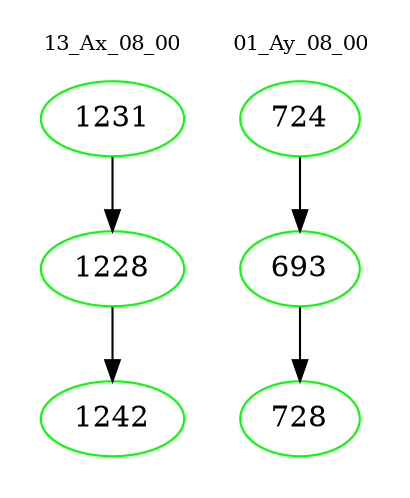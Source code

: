 digraph{
subgraph cluster_0 {
color = white
label = "13_Ax_08_00";
fontsize=10;
T0_1231 [label="1231", color="green"]
T0_1231 -> T0_1228 [color="black"]
T0_1228 [label="1228", color="green"]
T0_1228 -> T0_1242 [color="black"]
T0_1242 [label="1242", color="green"]
}
subgraph cluster_1 {
color = white
label = "01_Ay_08_00";
fontsize=10;
T1_724 [label="724", color="green"]
T1_724 -> T1_693 [color="black"]
T1_693 [label="693", color="green"]
T1_693 -> T1_728 [color="black"]
T1_728 [label="728", color="green"]
}
}
